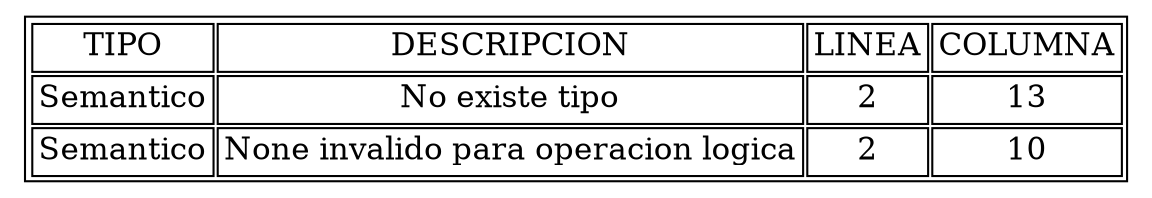 digraph tablaErrores{
graph [ratio=fill];node [label="\N", fontsize=15, shape=plaintext];
graph [bb="0,0,352,154"];
arset [label=<<TABLE ALIGN="LEFT">
<TR><TD>TIPO</TD><TD>DESCRIPCION</TD><TD>LINEA</TD><TD>COLUMNA</TD></TR>
<TR><TD>Semantico</TD><TD>No existe tipo</TD><TD>2</TD><TD>13</TD></TR>
<TR><TD>Semantico</TD><TD>None invalido para operacion logica</TD><TD>2</TD><TD>10</TD></TR>
</TABLE>
>, ];
}